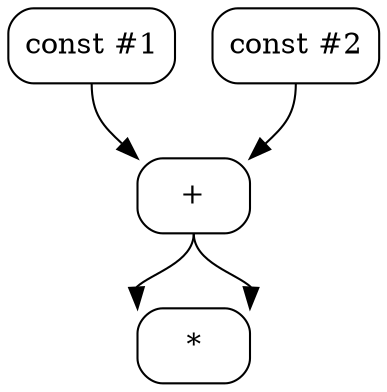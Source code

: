 digraph G{
  n0 [shape=box style=rounded label="const #2"];
  n1 [shape=box style=rounded label="const #1"];
  n2 [shape=box style=rounded label="+"];
  n3 [shape=box style=rounded label="*"];
  n1 -> n2 [tailport=s, headport=nw];
  n0 -> n2 [tailport=s, headport=ne];
  n2 -> n3 [tailport=s, headport=nw];
  n2 -> n3 [tailport=s, headport=ne];
}
